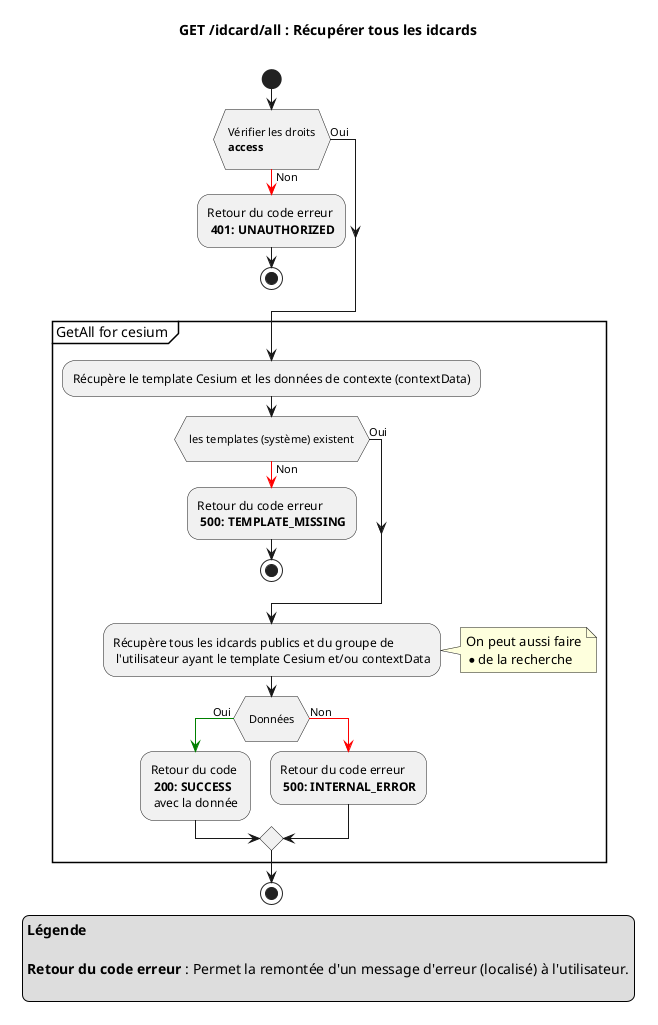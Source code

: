 @startuml

title
GET **/idcard/all** : Récupérer tous les idcards

end title

start
if ( \n Vérifier les droits \n **access** \n)
    -[#red]-> Non ;
    -Retour du code erreur \n **401: UNAUTHORIZED**
    stop
else (Oui)
endif


partition "GetAll for cesium " {
    -Récupère le template Cesium et les données de contexte (contextData)
    if ( \n les templates (système) existent \n )
        -[#red]-> Non ;
        -Retour du code erreur \n **500: TEMPLATE_MISSING**
        stop
    else (Oui)
    endif
    -Récupère tous les idcards publics et du groupe de \n l'utilisateur ayant le template Cesium et/ou contextData
    note right
    On peut aussi faire
    * de la recherche
    endnote

    if ( \n Données \n )
        -[#green]-> Oui ;
        -Retour du code \n **200: SUCCESS** \n avec la donnée
    else
        -[#red]-> Non ;
        -Retour du code erreur \n **500: INTERNAL_ERROR**
    endif
}
stop



legend 
**Légende**

**Retour du code erreur** : Permet la remontée d'un message d'erreur (localisé) à l'utilisateur.

endlegend

@enduml
